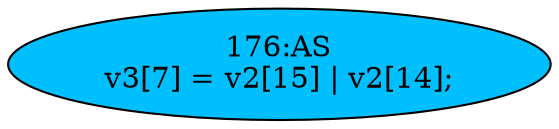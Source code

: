 strict digraph "" {
	node [label="\N"];
	"176:AS"	 [ast="<pyverilog.vparser.ast.Assign object at 0x7fee23010d50>",
		def_var="['v3']",
		fillcolor=deepskyblue,
		label="176:AS
v3[7] = v2[15] | v2[14];",
		statements="[]",
		style=filled,
		typ=Assign,
		use_var="['v2', 'v2']"];
}
